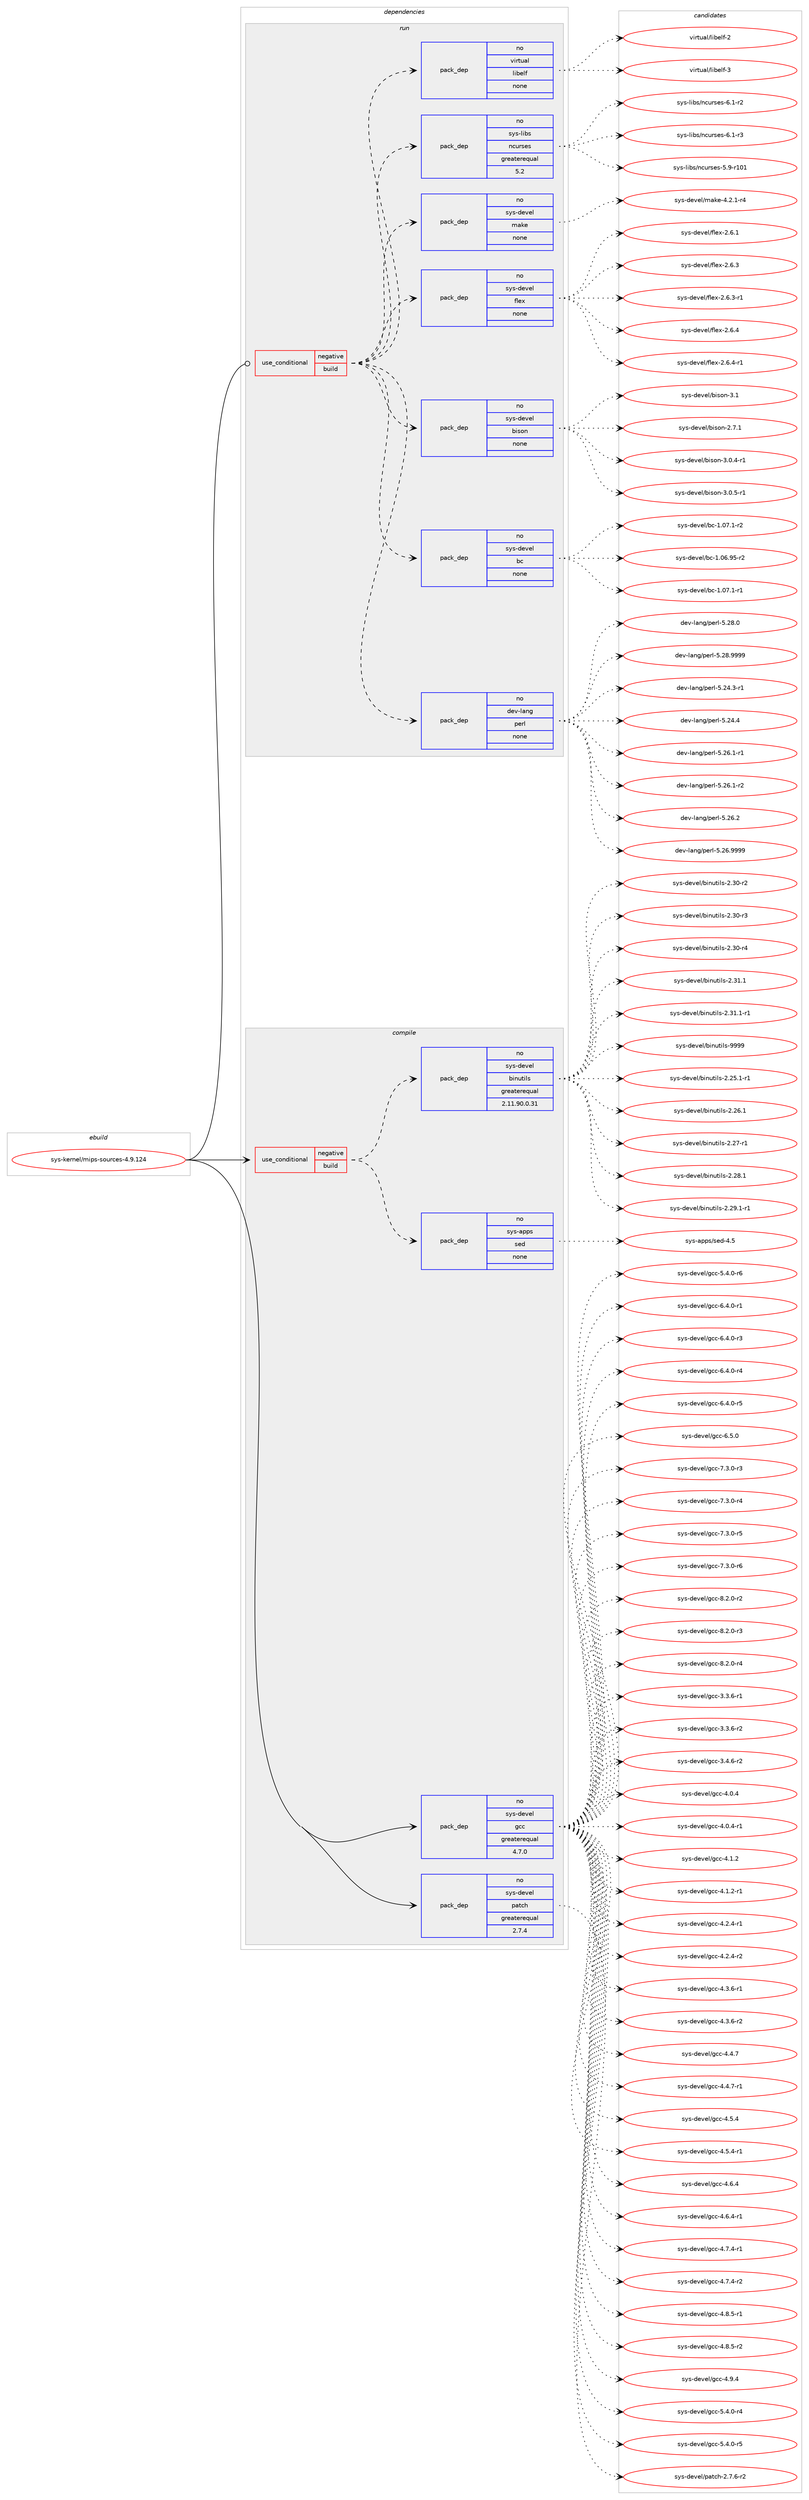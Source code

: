 digraph prolog {

# *************
# Graph options
# *************

newrank=true;
concentrate=true;
compound=true;
graph [rankdir=LR,fontname=Helvetica,fontsize=10,ranksep=1.5];#, ranksep=2.5, nodesep=0.2];
edge  [arrowhead=vee];
node  [fontname=Helvetica,fontsize=10];

# **********
# The ebuild
# **********

subgraph cluster_leftcol {
color=gray;
rank=same;
label=<<i>ebuild</i>>;
id [label="sys-kernel/mips-sources-4.9.124", color=red, width=4, href="../sys-kernel/mips-sources-4.9.124.svg"];
}

# ****************
# The dependencies
# ****************

subgraph cluster_midcol {
color=gray;
label=<<i>dependencies</i>>;
subgraph cluster_compile {
fillcolor="#eeeeee";
style=filled;
label=<<i>compile</i>>;
subgraph cond1632 {
dependency8907 [label=<<TABLE BORDER="0" CELLBORDER="1" CELLSPACING="0" CELLPADDING="4"><TR><TD ROWSPAN="3" CELLPADDING="10">use_conditional</TD></TR><TR><TD>negative</TD></TR><TR><TD>build</TD></TR></TABLE>>, shape=none, color=red];
subgraph pack7054 {
dependency8908 [label=<<TABLE BORDER="0" CELLBORDER="1" CELLSPACING="0" CELLPADDING="4" WIDTH="220"><TR><TD ROWSPAN="6" CELLPADDING="30">pack_dep</TD></TR><TR><TD WIDTH="110">no</TD></TR><TR><TD>sys-apps</TD></TR><TR><TD>sed</TD></TR><TR><TD>none</TD></TR><TR><TD></TD></TR></TABLE>>, shape=none, color=blue];
}
dependency8907:e -> dependency8908:w [weight=20,style="dashed",arrowhead="vee"];
subgraph pack7055 {
dependency8909 [label=<<TABLE BORDER="0" CELLBORDER="1" CELLSPACING="0" CELLPADDING="4" WIDTH="220"><TR><TD ROWSPAN="6" CELLPADDING="30">pack_dep</TD></TR><TR><TD WIDTH="110">no</TD></TR><TR><TD>sys-devel</TD></TR><TR><TD>binutils</TD></TR><TR><TD>greaterequal</TD></TR><TR><TD>2.11.90.0.31</TD></TR></TABLE>>, shape=none, color=blue];
}
dependency8907:e -> dependency8909:w [weight=20,style="dashed",arrowhead="vee"];
}
id:e -> dependency8907:w [weight=20,style="solid",arrowhead="vee"];
subgraph pack7056 {
dependency8910 [label=<<TABLE BORDER="0" CELLBORDER="1" CELLSPACING="0" CELLPADDING="4" WIDTH="220"><TR><TD ROWSPAN="6" CELLPADDING="30">pack_dep</TD></TR><TR><TD WIDTH="110">no</TD></TR><TR><TD>sys-devel</TD></TR><TR><TD>gcc</TD></TR><TR><TD>greaterequal</TD></TR><TR><TD>4.7.0</TD></TR></TABLE>>, shape=none, color=blue];
}
id:e -> dependency8910:w [weight=20,style="solid",arrowhead="vee"];
subgraph pack7057 {
dependency8911 [label=<<TABLE BORDER="0" CELLBORDER="1" CELLSPACING="0" CELLPADDING="4" WIDTH="220"><TR><TD ROWSPAN="6" CELLPADDING="30">pack_dep</TD></TR><TR><TD WIDTH="110">no</TD></TR><TR><TD>sys-devel</TD></TR><TR><TD>patch</TD></TR><TR><TD>greaterequal</TD></TR><TR><TD>2.7.4</TD></TR></TABLE>>, shape=none, color=blue];
}
id:e -> dependency8911:w [weight=20,style="solid",arrowhead="vee"];
}
subgraph cluster_compileandrun {
fillcolor="#eeeeee";
style=filled;
label=<<i>compile and run</i>>;
}
subgraph cluster_run {
fillcolor="#eeeeee";
style=filled;
label=<<i>run</i>>;
subgraph cond1633 {
dependency8912 [label=<<TABLE BORDER="0" CELLBORDER="1" CELLSPACING="0" CELLPADDING="4"><TR><TD ROWSPAN="3" CELLPADDING="10">use_conditional</TD></TR><TR><TD>negative</TD></TR><TR><TD>build</TD></TR></TABLE>>, shape=none, color=red];
subgraph pack7058 {
dependency8913 [label=<<TABLE BORDER="0" CELLBORDER="1" CELLSPACING="0" CELLPADDING="4" WIDTH="220"><TR><TD ROWSPAN="6" CELLPADDING="30">pack_dep</TD></TR><TR><TD WIDTH="110">no</TD></TR><TR><TD>dev-lang</TD></TR><TR><TD>perl</TD></TR><TR><TD>none</TD></TR><TR><TD></TD></TR></TABLE>>, shape=none, color=blue];
}
dependency8912:e -> dependency8913:w [weight=20,style="dashed",arrowhead="vee"];
subgraph pack7059 {
dependency8914 [label=<<TABLE BORDER="0" CELLBORDER="1" CELLSPACING="0" CELLPADDING="4" WIDTH="220"><TR><TD ROWSPAN="6" CELLPADDING="30">pack_dep</TD></TR><TR><TD WIDTH="110">no</TD></TR><TR><TD>sys-devel</TD></TR><TR><TD>bc</TD></TR><TR><TD>none</TD></TR><TR><TD></TD></TR></TABLE>>, shape=none, color=blue];
}
dependency8912:e -> dependency8914:w [weight=20,style="dashed",arrowhead="vee"];
subgraph pack7060 {
dependency8915 [label=<<TABLE BORDER="0" CELLBORDER="1" CELLSPACING="0" CELLPADDING="4" WIDTH="220"><TR><TD ROWSPAN="6" CELLPADDING="30">pack_dep</TD></TR><TR><TD WIDTH="110">no</TD></TR><TR><TD>sys-devel</TD></TR><TR><TD>bison</TD></TR><TR><TD>none</TD></TR><TR><TD></TD></TR></TABLE>>, shape=none, color=blue];
}
dependency8912:e -> dependency8915:w [weight=20,style="dashed",arrowhead="vee"];
subgraph pack7061 {
dependency8916 [label=<<TABLE BORDER="0" CELLBORDER="1" CELLSPACING="0" CELLPADDING="4" WIDTH="220"><TR><TD ROWSPAN="6" CELLPADDING="30">pack_dep</TD></TR><TR><TD WIDTH="110">no</TD></TR><TR><TD>sys-devel</TD></TR><TR><TD>flex</TD></TR><TR><TD>none</TD></TR><TR><TD></TD></TR></TABLE>>, shape=none, color=blue];
}
dependency8912:e -> dependency8916:w [weight=20,style="dashed",arrowhead="vee"];
subgraph pack7062 {
dependency8917 [label=<<TABLE BORDER="0" CELLBORDER="1" CELLSPACING="0" CELLPADDING="4" WIDTH="220"><TR><TD ROWSPAN="6" CELLPADDING="30">pack_dep</TD></TR><TR><TD WIDTH="110">no</TD></TR><TR><TD>sys-devel</TD></TR><TR><TD>make</TD></TR><TR><TD>none</TD></TR><TR><TD></TD></TR></TABLE>>, shape=none, color=blue];
}
dependency8912:e -> dependency8917:w [weight=20,style="dashed",arrowhead="vee"];
subgraph pack7063 {
dependency8918 [label=<<TABLE BORDER="0" CELLBORDER="1" CELLSPACING="0" CELLPADDING="4" WIDTH="220"><TR><TD ROWSPAN="6" CELLPADDING="30">pack_dep</TD></TR><TR><TD WIDTH="110">no</TD></TR><TR><TD>sys-libs</TD></TR><TR><TD>ncurses</TD></TR><TR><TD>greaterequal</TD></TR><TR><TD>5.2</TD></TR></TABLE>>, shape=none, color=blue];
}
dependency8912:e -> dependency8918:w [weight=20,style="dashed",arrowhead="vee"];
subgraph pack7064 {
dependency8919 [label=<<TABLE BORDER="0" CELLBORDER="1" CELLSPACING="0" CELLPADDING="4" WIDTH="220"><TR><TD ROWSPAN="6" CELLPADDING="30">pack_dep</TD></TR><TR><TD WIDTH="110">no</TD></TR><TR><TD>virtual</TD></TR><TR><TD>libelf</TD></TR><TR><TD>none</TD></TR><TR><TD></TD></TR></TABLE>>, shape=none, color=blue];
}
dependency8912:e -> dependency8919:w [weight=20,style="dashed",arrowhead="vee"];
}
id:e -> dependency8912:w [weight=20,style="solid",arrowhead="odot"];
}
}

# **************
# The candidates
# **************

subgraph cluster_choices {
rank=same;
color=gray;
label=<<i>candidates</i>>;

subgraph choice7054 {
color=black;
nodesep=1;
choice11512111545971121121154711510110045524653 [label="sys-apps/sed-4.5", color=red, width=4,href="../sys-apps/sed-4.5.svg"];
dependency8908:e -> choice11512111545971121121154711510110045524653:w [style=dotted,weight="100"];
}
subgraph choice7055 {
color=black;
nodesep=1;
choice115121115451001011181011084798105110117116105108115455046505346494511449 [label="sys-devel/binutils-2.25.1-r1", color=red, width=4,href="../sys-devel/binutils-2.25.1-r1.svg"];
choice11512111545100101118101108479810511011711610510811545504650544649 [label="sys-devel/binutils-2.26.1", color=red, width=4,href="../sys-devel/binutils-2.26.1.svg"];
choice11512111545100101118101108479810511011711610510811545504650554511449 [label="sys-devel/binutils-2.27-r1", color=red, width=4,href="../sys-devel/binutils-2.27-r1.svg"];
choice11512111545100101118101108479810511011711610510811545504650564649 [label="sys-devel/binutils-2.28.1", color=red, width=4,href="../sys-devel/binutils-2.28.1.svg"];
choice115121115451001011181011084798105110117116105108115455046505746494511449 [label="sys-devel/binutils-2.29.1-r1", color=red, width=4,href="../sys-devel/binutils-2.29.1-r1.svg"];
choice11512111545100101118101108479810511011711610510811545504651484511450 [label="sys-devel/binutils-2.30-r2", color=red, width=4,href="../sys-devel/binutils-2.30-r2.svg"];
choice11512111545100101118101108479810511011711610510811545504651484511451 [label="sys-devel/binutils-2.30-r3", color=red, width=4,href="../sys-devel/binutils-2.30-r3.svg"];
choice11512111545100101118101108479810511011711610510811545504651484511452 [label="sys-devel/binutils-2.30-r4", color=red, width=4,href="../sys-devel/binutils-2.30-r4.svg"];
choice11512111545100101118101108479810511011711610510811545504651494649 [label="sys-devel/binutils-2.31.1", color=red, width=4,href="../sys-devel/binutils-2.31.1.svg"];
choice115121115451001011181011084798105110117116105108115455046514946494511449 [label="sys-devel/binutils-2.31.1-r1", color=red, width=4,href="../sys-devel/binutils-2.31.1-r1.svg"];
choice1151211154510010111810110847981051101171161051081154557575757 [label="sys-devel/binutils-9999", color=red, width=4,href="../sys-devel/binutils-9999.svg"];
dependency8909:e -> choice115121115451001011181011084798105110117116105108115455046505346494511449:w [style=dotted,weight="100"];
dependency8909:e -> choice11512111545100101118101108479810511011711610510811545504650544649:w [style=dotted,weight="100"];
dependency8909:e -> choice11512111545100101118101108479810511011711610510811545504650554511449:w [style=dotted,weight="100"];
dependency8909:e -> choice11512111545100101118101108479810511011711610510811545504650564649:w [style=dotted,weight="100"];
dependency8909:e -> choice115121115451001011181011084798105110117116105108115455046505746494511449:w [style=dotted,weight="100"];
dependency8909:e -> choice11512111545100101118101108479810511011711610510811545504651484511450:w [style=dotted,weight="100"];
dependency8909:e -> choice11512111545100101118101108479810511011711610510811545504651484511451:w [style=dotted,weight="100"];
dependency8909:e -> choice11512111545100101118101108479810511011711610510811545504651484511452:w [style=dotted,weight="100"];
dependency8909:e -> choice11512111545100101118101108479810511011711610510811545504651494649:w [style=dotted,weight="100"];
dependency8909:e -> choice115121115451001011181011084798105110117116105108115455046514946494511449:w [style=dotted,weight="100"];
dependency8909:e -> choice1151211154510010111810110847981051101171161051081154557575757:w [style=dotted,weight="100"];
}
subgraph choice7056 {
color=black;
nodesep=1;
choice115121115451001011181011084710399994551465146544511449 [label="sys-devel/gcc-3.3.6-r1", color=red, width=4,href="../sys-devel/gcc-3.3.6-r1.svg"];
choice115121115451001011181011084710399994551465146544511450 [label="sys-devel/gcc-3.3.6-r2", color=red, width=4,href="../sys-devel/gcc-3.3.6-r2.svg"];
choice115121115451001011181011084710399994551465246544511450 [label="sys-devel/gcc-3.4.6-r2", color=red, width=4,href="../sys-devel/gcc-3.4.6-r2.svg"];
choice11512111545100101118101108471039999455246484652 [label="sys-devel/gcc-4.0.4", color=red, width=4,href="../sys-devel/gcc-4.0.4.svg"];
choice115121115451001011181011084710399994552464846524511449 [label="sys-devel/gcc-4.0.4-r1", color=red, width=4,href="../sys-devel/gcc-4.0.4-r1.svg"];
choice11512111545100101118101108471039999455246494650 [label="sys-devel/gcc-4.1.2", color=red, width=4,href="../sys-devel/gcc-4.1.2.svg"];
choice115121115451001011181011084710399994552464946504511449 [label="sys-devel/gcc-4.1.2-r1", color=red, width=4,href="../sys-devel/gcc-4.1.2-r1.svg"];
choice115121115451001011181011084710399994552465046524511449 [label="sys-devel/gcc-4.2.4-r1", color=red, width=4,href="../sys-devel/gcc-4.2.4-r1.svg"];
choice115121115451001011181011084710399994552465046524511450 [label="sys-devel/gcc-4.2.4-r2", color=red, width=4,href="../sys-devel/gcc-4.2.4-r2.svg"];
choice115121115451001011181011084710399994552465146544511449 [label="sys-devel/gcc-4.3.6-r1", color=red, width=4,href="../sys-devel/gcc-4.3.6-r1.svg"];
choice115121115451001011181011084710399994552465146544511450 [label="sys-devel/gcc-4.3.6-r2", color=red, width=4,href="../sys-devel/gcc-4.3.6-r2.svg"];
choice11512111545100101118101108471039999455246524655 [label="sys-devel/gcc-4.4.7", color=red, width=4,href="../sys-devel/gcc-4.4.7.svg"];
choice115121115451001011181011084710399994552465246554511449 [label="sys-devel/gcc-4.4.7-r1", color=red, width=4,href="../sys-devel/gcc-4.4.7-r1.svg"];
choice11512111545100101118101108471039999455246534652 [label="sys-devel/gcc-4.5.4", color=red, width=4,href="../sys-devel/gcc-4.5.4.svg"];
choice115121115451001011181011084710399994552465346524511449 [label="sys-devel/gcc-4.5.4-r1", color=red, width=4,href="../sys-devel/gcc-4.5.4-r1.svg"];
choice11512111545100101118101108471039999455246544652 [label="sys-devel/gcc-4.6.4", color=red, width=4,href="../sys-devel/gcc-4.6.4.svg"];
choice115121115451001011181011084710399994552465446524511449 [label="sys-devel/gcc-4.6.4-r1", color=red, width=4,href="../sys-devel/gcc-4.6.4-r1.svg"];
choice115121115451001011181011084710399994552465546524511449 [label="sys-devel/gcc-4.7.4-r1", color=red, width=4,href="../sys-devel/gcc-4.7.4-r1.svg"];
choice115121115451001011181011084710399994552465546524511450 [label="sys-devel/gcc-4.7.4-r2", color=red, width=4,href="../sys-devel/gcc-4.7.4-r2.svg"];
choice115121115451001011181011084710399994552465646534511449 [label="sys-devel/gcc-4.8.5-r1", color=red, width=4,href="../sys-devel/gcc-4.8.5-r1.svg"];
choice115121115451001011181011084710399994552465646534511450 [label="sys-devel/gcc-4.8.5-r2", color=red, width=4,href="../sys-devel/gcc-4.8.5-r2.svg"];
choice11512111545100101118101108471039999455246574652 [label="sys-devel/gcc-4.9.4", color=red, width=4,href="../sys-devel/gcc-4.9.4.svg"];
choice115121115451001011181011084710399994553465246484511452 [label="sys-devel/gcc-5.4.0-r4", color=red, width=4,href="../sys-devel/gcc-5.4.0-r4.svg"];
choice115121115451001011181011084710399994553465246484511453 [label="sys-devel/gcc-5.4.0-r5", color=red, width=4,href="../sys-devel/gcc-5.4.0-r5.svg"];
choice115121115451001011181011084710399994553465246484511454 [label="sys-devel/gcc-5.4.0-r6", color=red, width=4,href="../sys-devel/gcc-5.4.0-r6.svg"];
choice115121115451001011181011084710399994554465246484511449 [label="sys-devel/gcc-6.4.0-r1", color=red, width=4,href="../sys-devel/gcc-6.4.0-r1.svg"];
choice115121115451001011181011084710399994554465246484511451 [label="sys-devel/gcc-6.4.0-r3", color=red, width=4,href="../sys-devel/gcc-6.4.0-r3.svg"];
choice115121115451001011181011084710399994554465246484511452 [label="sys-devel/gcc-6.4.0-r4", color=red, width=4,href="../sys-devel/gcc-6.4.0-r4.svg"];
choice115121115451001011181011084710399994554465246484511453 [label="sys-devel/gcc-6.4.0-r5", color=red, width=4,href="../sys-devel/gcc-6.4.0-r5.svg"];
choice11512111545100101118101108471039999455446534648 [label="sys-devel/gcc-6.5.0", color=red, width=4,href="../sys-devel/gcc-6.5.0.svg"];
choice115121115451001011181011084710399994555465146484511451 [label="sys-devel/gcc-7.3.0-r3", color=red, width=4,href="../sys-devel/gcc-7.3.0-r3.svg"];
choice115121115451001011181011084710399994555465146484511452 [label="sys-devel/gcc-7.3.0-r4", color=red, width=4,href="../sys-devel/gcc-7.3.0-r4.svg"];
choice115121115451001011181011084710399994555465146484511453 [label="sys-devel/gcc-7.3.0-r5", color=red, width=4,href="../sys-devel/gcc-7.3.0-r5.svg"];
choice115121115451001011181011084710399994555465146484511454 [label="sys-devel/gcc-7.3.0-r6", color=red, width=4,href="../sys-devel/gcc-7.3.0-r6.svg"];
choice115121115451001011181011084710399994556465046484511450 [label="sys-devel/gcc-8.2.0-r2", color=red, width=4,href="../sys-devel/gcc-8.2.0-r2.svg"];
choice115121115451001011181011084710399994556465046484511451 [label="sys-devel/gcc-8.2.0-r3", color=red, width=4,href="../sys-devel/gcc-8.2.0-r3.svg"];
choice115121115451001011181011084710399994556465046484511452 [label="sys-devel/gcc-8.2.0-r4", color=red, width=4,href="../sys-devel/gcc-8.2.0-r4.svg"];
dependency8910:e -> choice115121115451001011181011084710399994551465146544511449:w [style=dotted,weight="100"];
dependency8910:e -> choice115121115451001011181011084710399994551465146544511450:w [style=dotted,weight="100"];
dependency8910:e -> choice115121115451001011181011084710399994551465246544511450:w [style=dotted,weight="100"];
dependency8910:e -> choice11512111545100101118101108471039999455246484652:w [style=dotted,weight="100"];
dependency8910:e -> choice115121115451001011181011084710399994552464846524511449:w [style=dotted,weight="100"];
dependency8910:e -> choice11512111545100101118101108471039999455246494650:w [style=dotted,weight="100"];
dependency8910:e -> choice115121115451001011181011084710399994552464946504511449:w [style=dotted,weight="100"];
dependency8910:e -> choice115121115451001011181011084710399994552465046524511449:w [style=dotted,weight="100"];
dependency8910:e -> choice115121115451001011181011084710399994552465046524511450:w [style=dotted,weight="100"];
dependency8910:e -> choice115121115451001011181011084710399994552465146544511449:w [style=dotted,weight="100"];
dependency8910:e -> choice115121115451001011181011084710399994552465146544511450:w [style=dotted,weight="100"];
dependency8910:e -> choice11512111545100101118101108471039999455246524655:w [style=dotted,weight="100"];
dependency8910:e -> choice115121115451001011181011084710399994552465246554511449:w [style=dotted,weight="100"];
dependency8910:e -> choice11512111545100101118101108471039999455246534652:w [style=dotted,weight="100"];
dependency8910:e -> choice115121115451001011181011084710399994552465346524511449:w [style=dotted,weight="100"];
dependency8910:e -> choice11512111545100101118101108471039999455246544652:w [style=dotted,weight="100"];
dependency8910:e -> choice115121115451001011181011084710399994552465446524511449:w [style=dotted,weight="100"];
dependency8910:e -> choice115121115451001011181011084710399994552465546524511449:w [style=dotted,weight="100"];
dependency8910:e -> choice115121115451001011181011084710399994552465546524511450:w [style=dotted,weight="100"];
dependency8910:e -> choice115121115451001011181011084710399994552465646534511449:w [style=dotted,weight="100"];
dependency8910:e -> choice115121115451001011181011084710399994552465646534511450:w [style=dotted,weight="100"];
dependency8910:e -> choice11512111545100101118101108471039999455246574652:w [style=dotted,weight="100"];
dependency8910:e -> choice115121115451001011181011084710399994553465246484511452:w [style=dotted,weight="100"];
dependency8910:e -> choice115121115451001011181011084710399994553465246484511453:w [style=dotted,weight="100"];
dependency8910:e -> choice115121115451001011181011084710399994553465246484511454:w [style=dotted,weight="100"];
dependency8910:e -> choice115121115451001011181011084710399994554465246484511449:w [style=dotted,weight="100"];
dependency8910:e -> choice115121115451001011181011084710399994554465246484511451:w [style=dotted,weight="100"];
dependency8910:e -> choice115121115451001011181011084710399994554465246484511452:w [style=dotted,weight="100"];
dependency8910:e -> choice115121115451001011181011084710399994554465246484511453:w [style=dotted,weight="100"];
dependency8910:e -> choice11512111545100101118101108471039999455446534648:w [style=dotted,weight="100"];
dependency8910:e -> choice115121115451001011181011084710399994555465146484511451:w [style=dotted,weight="100"];
dependency8910:e -> choice115121115451001011181011084710399994555465146484511452:w [style=dotted,weight="100"];
dependency8910:e -> choice115121115451001011181011084710399994555465146484511453:w [style=dotted,weight="100"];
dependency8910:e -> choice115121115451001011181011084710399994555465146484511454:w [style=dotted,weight="100"];
dependency8910:e -> choice115121115451001011181011084710399994556465046484511450:w [style=dotted,weight="100"];
dependency8910:e -> choice115121115451001011181011084710399994556465046484511451:w [style=dotted,weight="100"];
dependency8910:e -> choice115121115451001011181011084710399994556465046484511452:w [style=dotted,weight="100"];
}
subgraph choice7057 {
color=black;
nodesep=1;
choice115121115451001011181011084711297116991044550465546544511450 [label="sys-devel/patch-2.7.6-r2", color=red, width=4,href="../sys-devel/patch-2.7.6-r2.svg"];
dependency8911:e -> choice115121115451001011181011084711297116991044550465546544511450:w [style=dotted,weight="100"];
}
subgraph choice7058 {
color=black;
nodesep=1;
choice100101118451089711010347112101114108455346505246514511449 [label="dev-lang/perl-5.24.3-r1", color=red, width=4,href="../dev-lang/perl-5.24.3-r1.svg"];
choice10010111845108971101034711210111410845534650524652 [label="dev-lang/perl-5.24.4", color=red, width=4,href="../dev-lang/perl-5.24.4.svg"];
choice100101118451089711010347112101114108455346505446494511449 [label="dev-lang/perl-5.26.1-r1", color=red, width=4,href="../dev-lang/perl-5.26.1-r1.svg"];
choice100101118451089711010347112101114108455346505446494511450 [label="dev-lang/perl-5.26.1-r2", color=red, width=4,href="../dev-lang/perl-5.26.1-r2.svg"];
choice10010111845108971101034711210111410845534650544650 [label="dev-lang/perl-5.26.2", color=red, width=4,href="../dev-lang/perl-5.26.2.svg"];
choice10010111845108971101034711210111410845534650544657575757 [label="dev-lang/perl-5.26.9999", color=red, width=4,href="../dev-lang/perl-5.26.9999.svg"];
choice10010111845108971101034711210111410845534650564648 [label="dev-lang/perl-5.28.0", color=red, width=4,href="../dev-lang/perl-5.28.0.svg"];
choice10010111845108971101034711210111410845534650564657575757 [label="dev-lang/perl-5.28.9999", color=red, width=4,href="../dev-lang/perl-5.28.9999.svg"];
dependency8913:e -> choice100101118451089711010347112101114108455346505246514511449:w [style=dotted,weight="100"];
dependency8913:e -> choice10010111845108971101034711210111410845534650524652:w [style=dotted,weight="100"];
dependency8913:e -> choice100101118451089711010347112101114108455346505446494511449:w [style=dotted,weight="100"];
dependency8913:e -> choice100101118451089711010347112101114108455346505446494511450:w [style=dotted,weight="100"];
dependency8913:e -> choice10010111845108971101034711210111410845534650544650:w [style=dotted,weight="100"];
dependency8913:e -> choice10010111845108971101034711210111410845534650544657575757:w [style=dotted,weight="100"];
dependency8913:e -> choice10010111845108971101034711210111410845534650564648:w [style=dotted,weight="100"];
dependency8913:e -> choice10010111845108971101034711210111410845534650564657575757:w [style=dotted,weight="100"];
}
subgraph choice7059 {
color=black;
nodesep=1;
choice1151211154510010111810110847989945494648544657534511450 [label="sys-devel/bc-1.06.95-r2", color=red, width=4,href="../sys-devel/bc-1.06.95-r2.svg"];
choice11512111545100101118101108479899454946485546494511449 [label="sys-devel/bc-1.07.1-r1", color=red, width=4,href="../sys-devel/bc-1.07.1-r1.svg"];
choice11512111545100101118101108479899454946485546494511450 [label="sys-devel/bc-1.07.1-r2", color=red, width=4,href="../sys-devel/bc-1.07.1-r2.svg"];
dependency8914:e -> choice1151211154510010111810110847989945494648544657534511450:w [style=dotted,weight="100"];
dependency8914:e -> choice11512111545100101118101108479899454946485546494511449:w [style=dotted,weight="100"];
dependency8914:e -> choice11512111545100101118101108479899454946485546494511450:w [style=dotted,weight="100"];
}
subgraph choice7060 {
color=black;
nodesep=1;
choice115121115451001011181011084798105115111110455046554649 [label="sys-devel/bison-2.7.1", color=red, width=4,href="../sys-devel/bison-2.7.1.svg"];
choice1151211154510010111810110847981051151111104551464846524511449 [label="sys-devel/bison-3.0.4-r1", color=red, width=4,href="../sys-devel/bison-3.0.4-r1.svg"];
choice1151211154510010111810110847981051151111104551464846534511449 [label="sys-devel/bison-3.0.5-r1", color=red, width=4,href="../sys-devel/bison-3.0.5-r1.svg"];
choice11512111545100101118101108479810511511111045514649 [label="sys-devel/bison-3.1", color=red, width=4,href="../sys-devel/bison-3.1.svg"];
dependency8915:e -> choice115121115451001011181011084798105115111110455046554649:w [style=dotted,weight="100"];
dependency8915:e -> choice1151211154510010111810110847981051151111104551464846524511449:w [style=dotted,weight="100"];
dependency8915:e -> choice1151211154510010111810110847981051151111104551464846534511449:w [style=dotted,weight="100"];
dependency8915:e -> choice11512111545100101118101108479810511511111045514649:w [style=dotted,weight="100"];
}
subgraph choice7061 {
color=black;
nodesep=1;
choice1151211154510010111810110847102108101120455046544649 [label="sys-devel/flex-2.6.1", color=red, width=4,href="../sys-devel/flex-2.6.1.svg"];
choice1151211154510010111810110847102108101120455046544651 [label="sys-devel/flex-2.6.3", color=red, width=4,href="../sys-devel/flex-2.6.3.svg"];
choice11512111545100101118101108471021081011204550465446514511449 [label="sys-devel/flex-2.6.3-r1", color=red, width=4,href="../sys-devel/flex-2.6.3-r1.svg"];
choice1151211154510010111810110847102108101120455046544652 [label="sys-devel/flex-2.6.4", color=red, width=4,href="../sys-devel/flex-2.6.4.svg"];
choice11512111545100101118101108471021081011204550465446524511449 [label="sys-devel/flex-2.6.4-r1", color=red, width=4,href="../sys-devel/flex-2.6.4-r1.svg"];
dependency8916:e -> choice1151211154510010111810110847102108101120455046544649:w [style=dotted,weight="100"];
dependency8916:e -> choice1151211154510010111810110847102108101120455046544651:w [style=dotted,weight="100"];
dependency8916:e -> choice11512111545100101118101108471021081011204550465446514511449:w [style=dotted,weight="100"];
dependency8916:e -> choice1151211154510010111810110847102108101120455046544652:w [style=dotted,weight="100"];
dependency8916:e -> choice11512111545100101118101108471021081011204550465446524511449:w [style=dotted,weight="100"];
}
subgraph choice7062 {
color=black;
nodesep=1;
choice1151211154510010111810110847109971071014552465046494511452 [label="sys-devel/make-4.2.1-r4", color=red, width=4,href="../sys-devel/make-4.2.1-r4.svg"];
dependency8917:e -> choice1151211154510010111810110847109971071014552465046494511452:w [style=dotted,weight="100"];
}
subgraph choice7063 {
color=black;
nodesep=1;
choice115121115451081059811547110991171141151011154553465745114494849 [label="sys-libs/ncurses-5.9-r101", color=red, width=4,href="../sys-libs/ncurses-5.9-r101.svg"];
choice11512111545108105981154711099117114115101115455446494511450 [label="sys-libs/ncurses-6.1-r2", color=red, width=4,href="../sys-libs/ncurses-6.1-r2.svg"];
choice11512111545108105981154711099117114115101115455446494511451 [label="sys-libs/ncurses-6.1-r3", color=red, width=4,href="../sys-libs/ncurses-6.1-r3.svg"];
dependency8918:e -> choice115121115451081059811547110991171141151011154553465745114494849:w [style=dotted,weight="100"];
dependency8918:e -> choice11512111545108105981154711099117114115101115455446494511450:w [style=dotted,weight="100"];
dependency8918:e -> choice11512111545108105981154711099117114115101115455446494511451:w [style=dotted,weight="100"];
}
subgraph choice7064 {
color=black;
nodesep=1;
choice1181051141161179710847108105981011081024550 [label="virtual/libelf-2", color=red, width=4,href="../virtual/libelf-2.svg"];
choice1181051141161179710847108105981011081024551 [label="virtual/libelf-3", color=red, width=4,href="../virtual/libelf-3.svg"];
dependency8919:e -> choice1181051141161179710847108105981011081024550:w [style=dotted,weight="100"];
dependency8919:e -> choice1181051141161179710847108105981011081024551:w [style=dotted,weight="100"];
}
}

}
